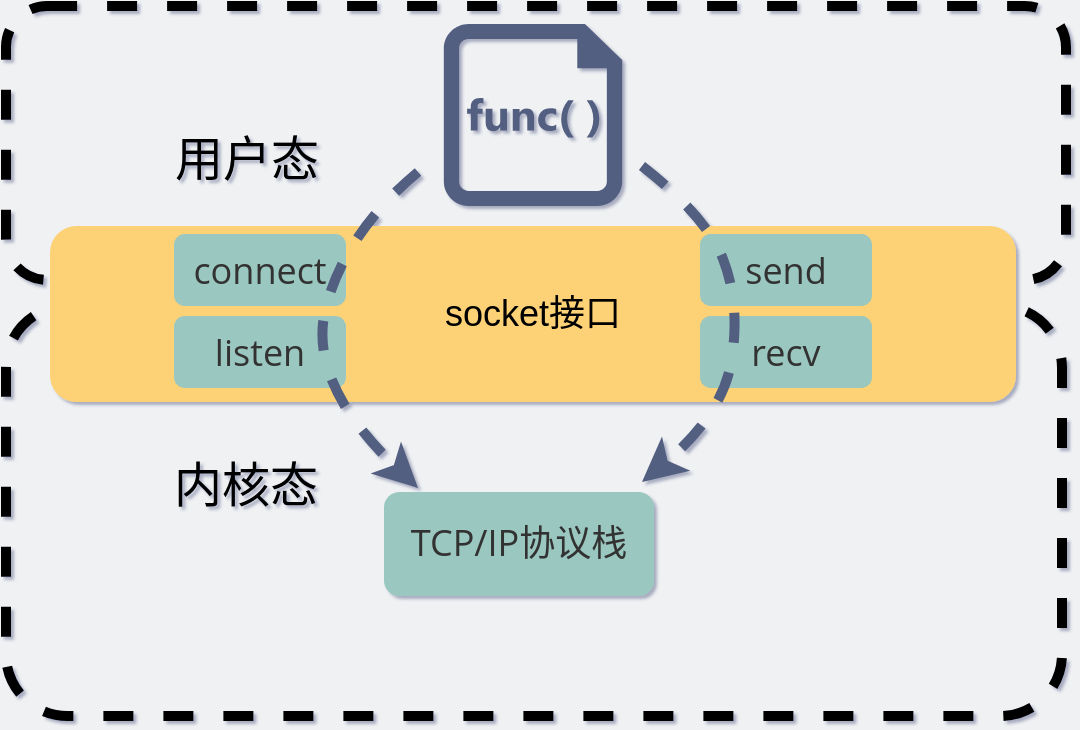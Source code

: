 <mxfile version="14.8.6" type="github"><diagram id="3228e29e-7158-1315-38df-8450db1d8a1d" name="Page-1"><mxGraphModel dx="706" dy="900" grid="0" gridSize="10" guides="1" tooltips="1" connect="1" arrows="1" fold="1" page="1" pageScale="1" pageWidth="600" pageHeight="400" background="#EFF1F3" math="0" shadow="1"><root><mxCell id="0"/><mxCell id="1" parent="0"/><mxCell id="Zxyhw3o_makbFYxT9f12-7" value="" style="rounded=1;whiteSpace=wrap;html=1;dashed=1;strokeWidth=5;fillColor=none;" parent="1" vertex="1"><mxGeometry x="35" y="-370" width="530" height="137" as="geometry"/></mxCell><mxCell id="Zxyhw3o_makbFYxT9f12-17" value="" style="rounded=1;whiteSpace=wrap;html=1;dashed=1;strokeWidth=5;fillColor=none;" parent="1" vertex="1"><mxGeometry x="35" y="-220" width="528" height="205" as="geometry"/></mxCell><mxCell id="Zxyhw3o_makbFYxT9f12-2" value="&lt;font style=&quot;font-size: 18px&quot;&gt;socket接口&lt;/font&gt;" style="rounded=1;whiteSpace=wrap;html=1;strokeColor=none;labelBackgroundColor=none;fillColor=#FDD276;" parent="1" vertex="1"><mxGeometry x="57" y="-260" width="483" height="88" as="geometry"/></mxCell><mxCell id="Zxyhw3o_makbFYxT9f12-11" value="&lt;font style=&quot;font-size: 24px&quot;&gt;用户态&lt;/font&gt;" style="text;html=1;strokeColor=none;fillColor=none;align=center;verticalAlign=middle;whiteSpace=wrap;rounded=0;dashed=1;" parent="1" vertex="1"><mxGeometry x="89" y="-303" width="132.5" height="20" as="geometry"/></mxCell><mxCell id="Zxyhw3o_makbFYxT9f12-12" value="&lt;font style=&quot;font-size: 24px&quot;&gt;内核态&lt;/font&gt;" style="text;html=1;strokeColor=none;align=center;verticalAlign=middle;whiteSpace=wrap;rounded=0;dashed=1;labelBackgroundColor=none;" parent="1" vertex="1"><mxGeometry x="104.25" y="-140" width="102" height="20" as="geometry"/></mxCell><mxCell id="Zxyhw3o_makbFYxT9f12-14" value="&lt;span style=&quot;color: rgb(51 , 51 , 51) ; font-family: &amp;#34;open sans&amp;#34; , &amp;#34;clear sans&amp;#34; , &amp;#34;helvetica neue&amp;#34; , &amp;#34;helvetica&amp;#34; , &amp;#34;arial&amp;#34; , sans-serif ; font-size: 18px&quot;&gt;&lt;font style=&quot;font-size: 18px&quot;&gt;TCP/IP协议栈&lt;/font&gt;&lt;/span&gt;" style="rounded=1;whiteSpace=wrap;html=1;strokeColor=none;fontSize=18;fillColor=#9AC7BF;labelBackgroundColor=none;" parent="1" vertex="1"><mxGeometry x="224" y="-127" width="135" height="52" as="geometry"/></mxCell><mxCell id="Zxyhw3o_makbFYxT9f12-3" value="&lt;font color=&quot;#333333&quot; face=&quot;open sans, clear sans, helvetica neue, helvetica, arial, sans-serif&quot;&gt;&lt;span style=&quot;font-size: 18px&quot;&gt;listen&lt;/span&gt;&lt;/font&gt;" style="rounded=1;whiteSpace=wrap;html=1;strokeColor=none;fillColor=#9AC7BF;labelBackgroundColor=none;" parent="1" vertex="1"><mxGeometry x="119" y="-215" width="86" height="36" as="geometry"/></mxCell><mxCell id="Zxyhw3o_makbFYxT9f12-4" value="&lt;span style=&quot;color: rgb(51 , 51 , 51) ; font-family: &amp;#34;open sans&amp;#34; , &amp;#34;clear sans&amp;#34; , &amp;#34;helvetica neue&amp;#34; , &amp;#34;helvetica&amp;#34; , &amp;#34;arial&amp;#34; , sans-serif&quot;&gt;&lt;font style=&quot;font-size: 18px&quot;&gt;connect&lt;/font&gt;&lt;/span&gt;" style="rounded=1;whiteSpace=wrap;html=1;strokeColor=none;fillColor=#9AC7BF;labelBackgroundColor=none;" parent="1" vertex="1"><mxGeometry x="119" y="-256" width="86" height="36" as="geometry"/></mxCell><mxCell id="222Te1zxGotTQ1m0-dcR-1" value="&lt;span style=&quot;color: rgb(51 , 51 , 51) ; font-family: &amp;#34;open sans&amp;#34; , &amp;#34;clear sans&amp;#34; , &amp;#34;helvetica neue&amp;#34; , &amp;#34;helvetica&amp;#34; , &amp;#34;arial&amp;#34; , sans-serif&quot;&gt;&lt;font style=&quot;font-size: 18px&quot;&gt;send&lt;/font&gt;&lt;/span&gt;" style="rounded=1;whiteSpace=wrap;html=1;strokeColor=none;fillColor=#9AC7BF;labelBackgroundColor=none;" vertex="1" parent="1"><mxGeometry x="382" y="-256" width="86" height="36" as="geometry"/></mxCell><mxCell id="222Te1zxGotTQ1m0-dcR-2" value="&lt;span style=&quot;color: rgb(51 , 51 , 51) ; font-family: &amp;#34;open sans&amp;#34; , &amp;#34;clear sans&amp;#34; , &amp;#34;helvetica neue&amp;#34; , &amp;#34;helvetica&amp;#34; , &amp;#34;arial&amp;#34; , sans-serif&quot;&gt;&lt;font style=&quot;font-size: 18px&quot;&gt;recv&lt;/font&gt;&lt;/span&gt;" style="rounded=1;whiteSpace=wrap;html=1;strokeColor=none;fillColor=#9AC7BF;labelBackgroundColor=none;" vertex="1" parent="1"><mxGeometry x="382" y="-215" width="86" height="36" as="geometry"/></mxCell><mxCell id="222Te1zxGotTQ1m0-dcR-3" value="" style="aspect=fixed;pointerEvents=1;shadow=0;dashed=0;html=1;strokeColor=none;labelPosition=center;verticalLabelPosition=bottom;verticalAlign=top;align=center;shape=mxgraph.mscae.enterprise.code_file;fillColor=#535E80;" vertex="1" parent="1"><mxGeometry x="253.91" y="-361" width="89.18" height="91" as="geometry"/></mxCell><mxCell id="222Te1zxGotTQ1m0-dcR-4" value="" style="curved=1;endArrow=classic;html=1;strokeColor=#535E80;strokeWidth=5;dashed=1;" edge="1" parent="1"><mxGeometry width="50" height="50" relative="1" as="geometry"><mxPoint x="241" y="-287" as="sourcePoint"/><mxPoint x="241" y="-129" as="targetPoint"/><Array as="points"><mxPoint x="205" y="-257"/><mxPoint x="185" y="-182"/></Array></mxGeometry></mxCell><mxCell id="222Te1zxGotTQ1m0-dcR-5" value="" style="curved=1;endArrow=classic;html=1;strokeColor=#535E80;strokeWidth=5;dashed=1;" edge="1" parent="1"><mxGeometry width="50" height="50" relative="1" as="geometry"><mxPoint x="353" y="-290" as="sourcePoint"/><mxPoint x="353" y="-132" as="targetPoint"/><Array as="points"><mxPoint x="385" y="-265"/><mxPoint x="402" y="-222"/><mxPoint x="394" y="-166"/></Array></mxGeometry></mxCell></root></mxGraphModel></diagram></mxfile>